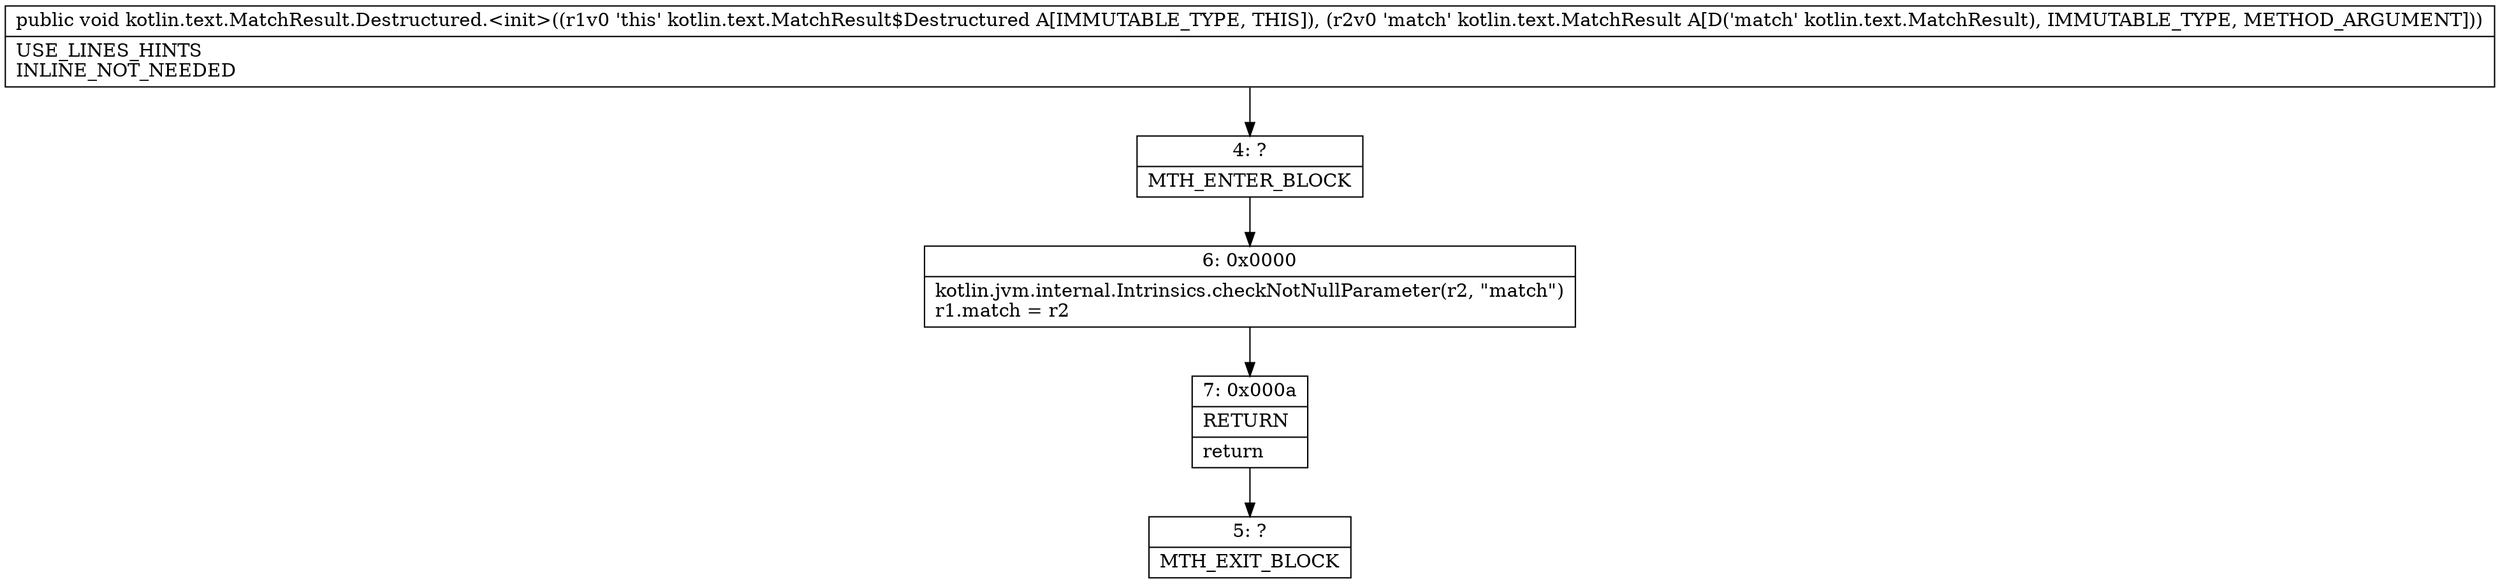 digraph "CFG forkotlin.text.MatchResult.Destructured.\<init\>(Lkotlin\/text\/MatchResult;)V" {
Node_4 [shape=record,label="{4\:\ ?|MTH_ENTER_BLOCK\l}"];
Node_6 [shape=record,label="{6\:\ 0x0000|kotlin.jvm.internal.Intrinsics.checkNotNullParameter(r2, \"match\")\lr1.match = r2\l}"];
Node_7 [shape=record,label="{7\:\ 0x000a|RETURN\l|return\l}"];
Node_5 [shape=record,label="{5\:\ ?|MTH_EXIT_BLOCK\l}"];
MethodNode[shape=record,label="{public void kotlin.text.MatchResult.Destructured.\<init\>((r1v0 'this' kotlin.text.MatchResult$Destructured A[IMMUTABLE_TYPE, THIS]), (r2v0 'match' kotlin.text.MatchResult A[D('match' kotlin.text.MatchResult), IMMUTABLE_TYPE, METHOD_ARGUMENT]))  | USE_LINES_HINTS\lINLINE_NOT_NEEDED\l}"];
MethodNode -> Node_4;Node_4 -> Node_6;
Node_6 -> Node_7;
Node_7 -> Node_5;
}

